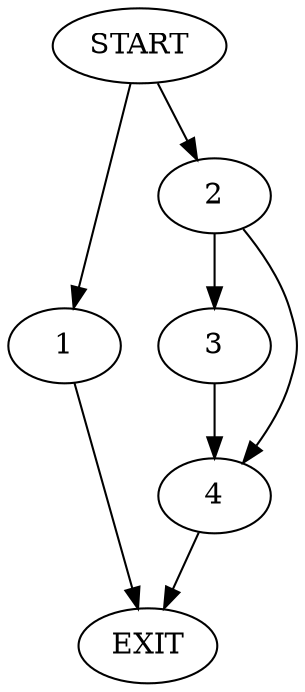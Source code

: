 digraph { 
0 [label="START"];
1;
2;
3;
4;
5[label="EXIT"];
0 -> 2;
0 -> 1;
1 -> 5;
2 -> 3;
2 -> 4;
3 -> 4;
4 -> 5;
}